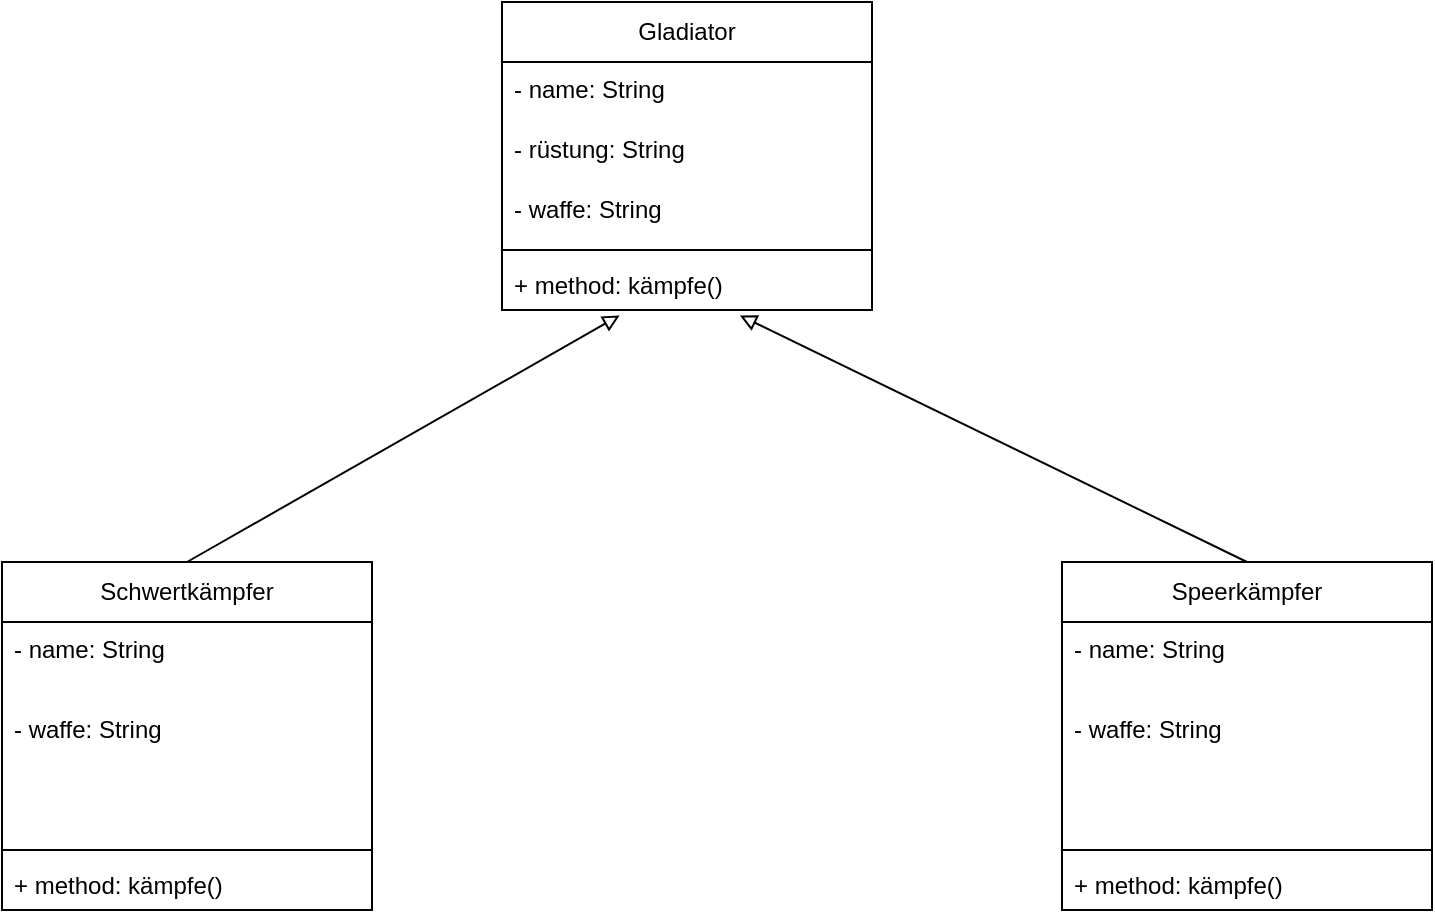 <mxfile version="21.0.2" type="github">
  <diagram name="Page-1" id="JTbZ26cEgnJaYDLDh8_u">
    <mxGraphModel dx="1687" dy="948" grid="1" gridSize="10" guides="1" tooltips="1" connect="1" arrows="1" fold="1" page="1" pageScale="1" pageWidth="850" pageHeight="1100" math="0" shadow="0">
      <root>
        <mxCell id="0" />
        <mxCell id="1" parent="0" />
        <mxCell id="KQBAoADH2EhRXdVCtGJ--1" value="Gladiator" style="swimlane;fontStyle=0;childLayout=stackLayout;horizontal=1;startSize=30;fillColor=none;horizontalStack=0;resizeParent=1;resizeParentMax=0;resizeLast=0;collapsible=1;marginBottom=0;whiteSpace=wrap;html=1;" vertex="1" parent="1">
          <mxGeometry x="320" y="40" width="185" height="154" as="geometry">
            <mxRectangle x="320" y="40" width="110" height="30" as="alternateBounds" />
          </mxGeometry>
        </mxCell>
        <object label="- name: String" fight="" id="KQBAoADH2EhRXdVCtGJ--2">
          <mxCell style="text;strokeColor=none;fillColor=none;align=left;verticalAlign=top;spacingLeft=4;spacingRight=4;overflow=hidden;rotatable=0;points=[[0,0.5],[1,0.5]];portConstraint=eastwest;whiteSpace=wrap;html=1;" vertex="1" parent="KQBAoADH2EhRXdVCtGJ--1">
            <mxGeometry y="30" width="185" height="30" as="geometry" />
          </mxCell>
        </object>
        <mxCell id="KQBAoADH2EhRXdVCtGJ--22" value="- rüstung: String" style="text;strokeColor=none;fillColor=none;align=left;verticalAlign=top;spacingLeft=4;spacingRight=4;overflow=hidden;rotatable=0;points=[[0,0.5],[1,0.5]];portConstraint=eastwest;whiteSpace=wrap;html=1;" vertex="1" parent="KQBAoADH2EhRXdVCtGJ--1">
          <mxGeometry y="60" width="185" height="30" as="geometry" />
        </mxCell>
        <mxCell id="KQBAoADH2EhRXdVCtGJ--8" value="- waffe: String" style="text;strokeColor=none;fillColor=none;align=left;verticalAlign=top;spacingLeft=4;spacingRight=4;overflow=hidden;rotatable=0;points=[[0,0.5],[1,0.5]];portConstraint=eastwest;whiteSpace=wrap;html=1;" vertex="1" parent="KQBAoADH2EhRXdVCtGJ--1">
          <mxGeometry y="90" width="185" height="30" as="geometry" />
        </mxCell>
        <mxCell id="KQBAoADH2EhRXdVCtGJ--7" value="" style="line;strokeWidth=1;fillColor=none;align=left;verticalAlign=middle;spacingTop=-1;spacingLeft=3;spacingRight=3;rotatable=0;labelPosition=right;points=[];portConstraint=eastwest;strokeColor=inherit;" vertex="1" parent="KQBAoADH2EhRXdVCtGJ--1">
          <mxGeometry y="120" width="185" height="8" as="geometry" />
        </mxCell>
        <mxCell id="KQBAoADH2EhRXdVCtGJ--6" value="+ method: kämpfe()" style="text;strokeColor=none;fillColor=none;align=left;verticalAlign=top;spacingLeft=4;spacingRight=4;overflow=hidden;rotatable=0;points=[[0,0.5],[1,0.5]];portConstraint=eastwest;whiteSpace=wrap;html=1;" vertex="1" parent="KQBAoADH2EhRXdVCtGJ--1">
          <mxGeometry y="128" width="185" height="26" as="geometry" />
        </mxCell>
        <mxCell id="KQBAoADH2EhRXdVCtGJ--9" value="Schwertkämpfer" style="swimlane;fontStyle=0;childLayout=stackLayout;horizontal=1;startSize=30;fillColor=none;horizontalStack=0;resizeParent=1;resizeParentMax=0;resizeLast=0;collapsible=1;marginBottom=0;whiteSpace=wrap;html=1;" vertex="1" parent="1">
          <mxGeometry x="70" y="320" width="185" height="174" as="geometry">
            <mxRectangle x="320" y="40" width="110" height="30" as="alternateBounds" />
          </mxGeometry>
        </mxCell>
        <object label="- name: String" fight="" id="KQBAoADH2EhRXdVCtGJ--10">
          <mxCell style="text;strokeColor=none;fillColor=none;align=left;verticalAlign=top;spacingLeft=4;spacingRight=4;overflow=hidden;rotatable=0;points=[[0,0.5],[1,0.5]];portConstraint=eastwest;whiteSpace=wrap;html=1;" vertex="1" parent="KQBAoADH2EhRXdVCtGJ--9">
            <mxGeometry y="30" width="185" height="40" as="geometry" />
          </mxCell>
        </object>
        <mxCell id="KQBAoADH2EhRXdVCtGJ--11" value="- waffe: String" style="text;strokeColor=none;fillColor=none;align=left;verticalAlign=top;spacingLeft=4;spacingRight=4;overflow=hidden;rotatable=0;points=[[0,0.5],[1,0.5]];portConstraint=eastwest;whiteSpace=wrap;html=1;" vertex="1" parent="KQBAoADH2EhRXdVCtGJ--9">
          <mxGeometry y="70" width="185" height="70" as="geometry" />
        </mxCell>
        <mxCell id="KQBAoADH2EhRXdVCtGJ--12" value="" style="line;strokeWidth=1;fillColor=none;align=left;verticalAlign=middle;spacingTop=-1;spacingLeft=3;spacingRight=3;rotatable=0;labelPosition=right;points=[];portConstraint=eastwest;strokeColor=inherit;" vertex="1" parent="KQBAoADH2EhRXdVCtGJ--9">
          <mxGeometry y="140" width="185" height="8" as="geometry" />
        </mxCell>
        <mxCell id="KQBAoADH2EhRXdVCtGJ--13" value="+ method: kämpfe()" style="text;strokeColor=none;fillColor=none;align=left;verticalAlign=top;spacingLeft=4;spacingRight=4;overflow=hidden;rotatable=0;points=[[0,0.5],[1,0.5]];portConstraint=eastwest;whiteSpace=wrap;html=1;" vertex="1" parent="KQBAoADH2EhRXdVCtGJ--9">
          <mxGeometry y="148" width="185" height="26" as="geometry" />
        </mxCell>
        <mxCell id="KQBAoADH2EhRXdVCtGJ--14" value="" style="endArrow=block;html=1;rounded=0;exitX=0.5;exitY=0;exitDx=0;exitDy=0;entryX=0.318;entryY=1.104;entryDx=0;entryDy=0;entryPerimeter=0;endFill=0;" edge="1" parent="1" source="KQBAoADH2EhRXdVCtGJ--9" target="KQBAoADH2EhRXdVCtGJ--6">
          <mxGeometry width="50" height="50" relative="1" as="geometry">
            <mxPoint x="430" y="450" as="sourcePoint" />
            <mxPoint x="380" y="230" as="targetPoint" />
            <Array as="points" />
          </mxGeometry>
        </mxCell>
        <mxCell id="KQBAoADH2EhRXdVCtGJ--15" value="Speerkämpfer" style="swimlane;fontStyle=0;childLayout=stackLayout;horizontal=1;startSize=30;fillColor=none;horizontalStack=0;resizeParent=1;resizeParentMax=0;resizeLast=0;collapsible=1;marginBottom=0;whiteSpace=wrap;html=1;" vertex="1" parent="1">
          <mxGeometry x="600" y="320" width="185" height="174" as="geometry">
            <mxRectangle x="320" y="40" width="110" height="30" as="alternateBounds" />
          </mxGeometry>
        </mxCell>
        <object label="- name: String" fight="" id="KQBAoADH2EhRXdVCtGJ--16">
          <mxCell style="text;strokeColor=none;fillColor=none;align=left;verticalAlign=top;spacingLeft=4;spacingRight=4;overflow=hidden;rotatable=0;points=[[0,0.5],[1,0.5]];portConstraint=eastwest;whiteSpace=wrap;html=1;" vertex="1" parent="KQBAoADH2EhRXdVCtGJ--15">
            <mxGeometry y="30" width="185" height="40" as="geometry" />
          </mxCell>
        </object>
        <mxCell id="KQBAoADH2EhRXdVCtGJ--17" value="- waffe: String" style="text;strokeColor=none;fillColor=none;align=left;verticalAlign=top;spacingLeft=4;spacingRight=4;overflow=hidden;rotatable=0;points=[[0,0.5],[1,0.5]];portConstraint=eastwest;whiteSpace=wrap;html=1;" vertex="1" parent="KQBAoADH2EhRXdVCtGJ--15">
          <mxGeometry y="70" width="185" height="70" as="geometry" />
        </mxCell>
        <mxCell id="KQBAoADH2EhRXdVCtGJ--18" value="" style="line;strokeWidth=1;fillColor=none;align=left;verticalAlign=middle;spacingTop=-1;spacingLeft=3;spacingRight=3;rotatable=0;labelPosition=right;points=[];portConstraint=eastwest;strokeColor=inherit;" vertex="1" parent="KQBAoADH2EhRXdVCtGJ--15">
          <mxGeometry y="140" width="185" height="8" as="geometry" />
        </mxCell>
        <mxCell id="KQBAoADH2EhRXdVCtGJ--19" value="+ method: kämpfe()" style="text;strokeColor=none;fillColor=none;align=left;verticalAlign=top;spacingLeft=4;spacingRight=4;overflow=hidden;rotatable=0;points=[[0,0.5],[1,0.5]];portConstraint=eastwest;whiteSpace=wrap;html=1;" vertex="1" parent="KQBAoADH2EhRXdVCtGJ--15">
          <mxGeometry y="148" width="185" height="26" as="geometry" />
        </mxCell>
        <mxCell id="KQBAoADH2EhRXdVCtGJ--20" value="" style="endArrow=block;html=1;rounded=0;exitX=0.5;exitY=0;exitDx=0;exitDy=0;entryX=0.643;entryY=1.104;entryDx=0;entryDy=0;entryPerimeter=0;startArrow=none;startFill=0;endFill=0;" edge="1" parent="1" source="KQBAoADH2EhRXdVCtGJ--15" target="KQBAoADH2EhRXdVCtGJ--6">
          <mxGeometry width="50" height="50" relative="1" as="geometry">
            <mxPoint x="173" y="330" as="sourcePoint" />
            <mxPoint x="390" y="240" as="targetPoint" />
            <Array as="points" />
          </mxGeometry>
        </mxCell>
      </root>
    </mxGraphModel>
  </diagram>
</mxfile>

